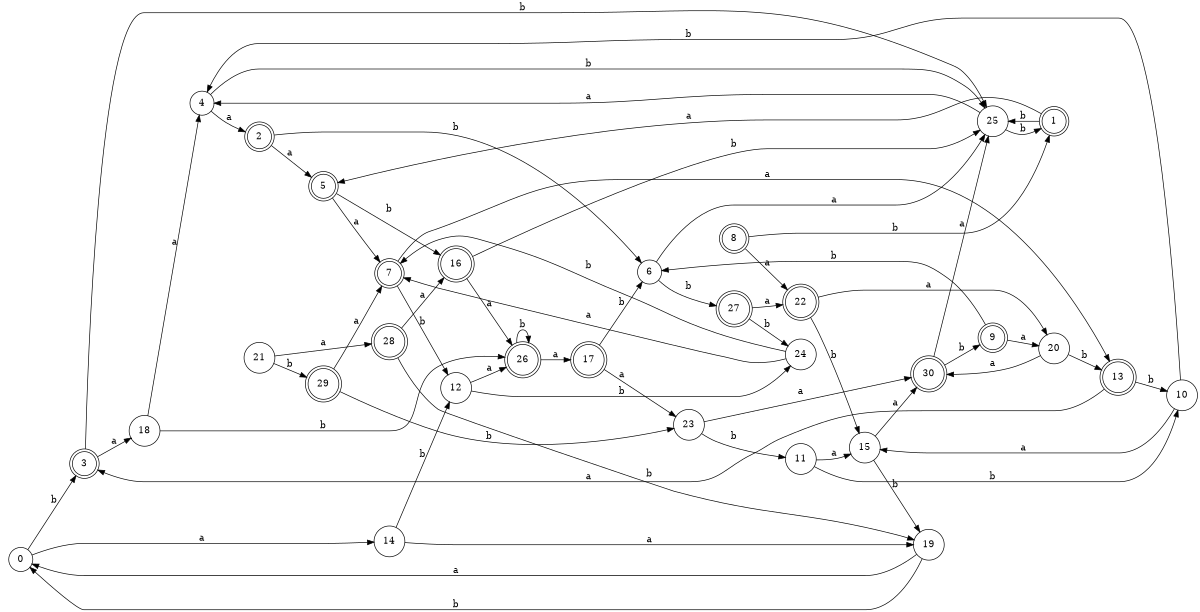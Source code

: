 digraph n25_2 {
__start0 [label="" shape="none"];

rankdir=LR;
size="8,5";

s0 [style="filled", color="black", fillcolor="white" shape="circle", label="0"];
s1 [style="rounded,filled", color="black", fillcolor="white" shape="doublecircle", label="1"];
s2 [style="rounded,filled", color="black", fillcolor="white" shape="doublecircle", label="2"];
s3 [style="rounded,filled", color="black", fillcolor="white" shape="doublecircle", label="3"];
s4 [style="filled", color="black", fillcolor="white" shape="circle", label="4"];
s5 [style="rounded,filled", color="black", fillcolor="white" shape="doublecircle", label="5"];
s6 [style="filled", color="black", fillcolor="white" shape="circle", label="6"];
s7 [style="rounded,filled", color="black", fillcolor="white" shape="doublecircle", label="7"];
s8 [style="rounded,filled", color="black", fillcolor="white" shape="doublecircle", label="8"];
s9 [style="rounded,filled", color="black", fillcolor="white" shape="doublecircle", label="9"];
s10 [style="filled", color="black", fillcolor="white" shape="circle", label="10"];
s11 [style="filled", color="black", fillcolor="white" shape="circle", label="11"];
s12 [style="filled", color="black", fillcolor="white" shape="circle", label="12"];
s13 [style="rounded,filled", color="black", fillcolor="white" shape="doublecircle", label="13"];
s14 [style="filled", color="black", fillcolor="white" shape="circle", label="14"];
s15 [style="filled", color="black", fillcolor="white" shape="circle", label="15"];
s16 [style="rounded,filled", color="black", fillcolor="white" shape="doublecircle", label="16"];
s17 [style="rounded,filled", color="black", fillcolor="white" shape="doublecircle", label="17"];
s18 [style="filled", color="black", fillcolor="white" shape="circle", label="18"];
s19 [style="filled", color="black", fillcolor="white" shape="circle", label="19"];
s20 [style="filled", color="black", fillcolor="white" shape="circle", label="20"];
s21 [style="filled", color="black", fillcolor="white" shape="circle", label="21"];
s22 [style="rounded,filled", color="black", fillcolor="white" shape="doublecircle", label="22"];
s23 [style="filled", color="black", fillcolor="white" shape="circle", label="23"];
s24 [style="filled", color="black", fillcolor="white" shape="circle", label="24"];
s25 [style="filled", color="black", fillcolor="white" shape="circle", label="25"];
s26 [style="rounded,filled", color="black", fillcolor="white" shape="doublecircle", label="26"];
s27 [style="rounded,filled", color="black", fillcolor="white" shape="doublecircle", label="27"];
s28 [style="rounded,filled", color="black", fillcolor="white" shape="doublecircle", label="28"];
s29 [style="rounded,filled", color="black", fillcolor="white" shape="doublecircle", label="29"];
s30 [style="rounded,filled", color="black", fillcolor="white" shape="doublecircle", label="30"];
s0 -> s14 [label="a"];
s0 -> s3 [label="b"];
s1 -> s5 [label="a"];
s1 -> s25 [label="b"];
s2 -> s5 [label="a"];
s2 -> s6 [label="b"];
s3 -> s18 [label="a"];
s3 -> s25 [label="b"];
s4 -> s2 [label="a"];
s4 -> s25 [label="b"];
s5 -> s7 [label="a"];
s5 -> s16 [label="b"];
s6 -> s25 [label="a"];
s6 -> s27 [label="b"];
s7 -> s13 [label="a"];
s7 -> s12 [label="b"];
s8 -> s22 [label="a"];
s8 -> s1 [label="b"];
s9 -> s20 [label="a"];
s9 -> s6 [label="b"];
s10 -> s15 [label="a"];
s10 -> s4 [label="b"];
s11 -> s15 [label="a"];
s11 -> s10 [label="b"];
s12 -> s26 [label="a"];
s12 -> s24 [label="b"];
s13 -> s3 [label="a"];
s13 -> s10 [label="b"];
s14 -> s19 [label="a"];
s14 -> s12 [label="b"];
s15 -> s30 [label="a"];
s15 -> s19 [label="b"];
s16 -> s26 [label="a"];
s16 -> s25 [label="b"];
s17 -> s23 [label="a"];
s17 -> s6 [label="b"];
s18 -> s4 [label="a"];
s18 -> s26 [label="b"];
s19 -> s0 [label="a"];
s19 -> s0 [label="b"];
s20 -> s30 [label="a"];
s20 -> s13 [label="b"];
s21 -> s28 [label="a"];
s21 -> s29 [label="b"];
s22 -> s20 [label="a"];
s22 -> s15 [label="b"];
s23 -> s30 [label="a"];
s23 -> s11 [label="b"];
s24 -> s7 [label="a"];
s24 -> s7 [label="b"];
s25 -> s4 [label="a"];
s25 -> s1 [label="b"];
s26 -> s17 [label="a"];
s26 -> s26 [label="b"];
s27 -> s22 [label="a"];
s27 -> s24 [label="b"];
s28 -> s16 [label="a"];
s28 -> s19 [label="b"];
s29 -> s7 [label="a"];
s29 -> s23 [label="b"];
s30 -> s25 [label="a"];
s30 -> s9 [label="b"];

}